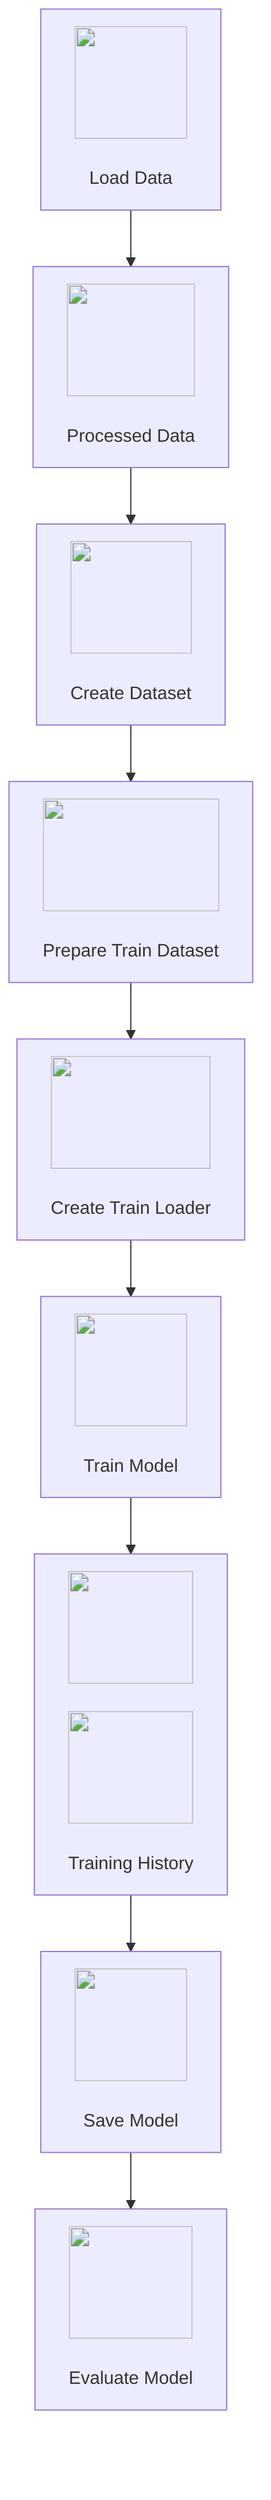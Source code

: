 graph TD;
    A["<img src='icons/database.svg' width=100 height=100/> <br/> Load Data"] --> B["<img src='icons/file.svg' width=100 height=100/> <br/> Processed Data"];
    B --> C["<img src='icons/table.svg' width=100 height=100/> <br/> Create Dataset"];
    C --> D["<img src='icons/column_split.svg' width=100 height=100/> <br/> Prepare Train Dataset"];
    D --> E["<img src='icons/column_split.svg' width=100 height=100/> <br/> Create Train Loader"];
    E --> F["<img src='icons/brain.svg' width=100 height=100/> <br/> Train Model"];
    F --> G["<img src='icons/file.svg' width=100 height=100/> <br/> <img src='dummy_plots/hist_template.svg' width=100 height=100/> <br/> Training History"];
    G --> H["<img src='icons/file.svg' width=100 height=100/> <br/> Save Model"];
    H --> I["<img src='icons/file.svg' width=100 height=100/> <br/> Evaluate Model"];